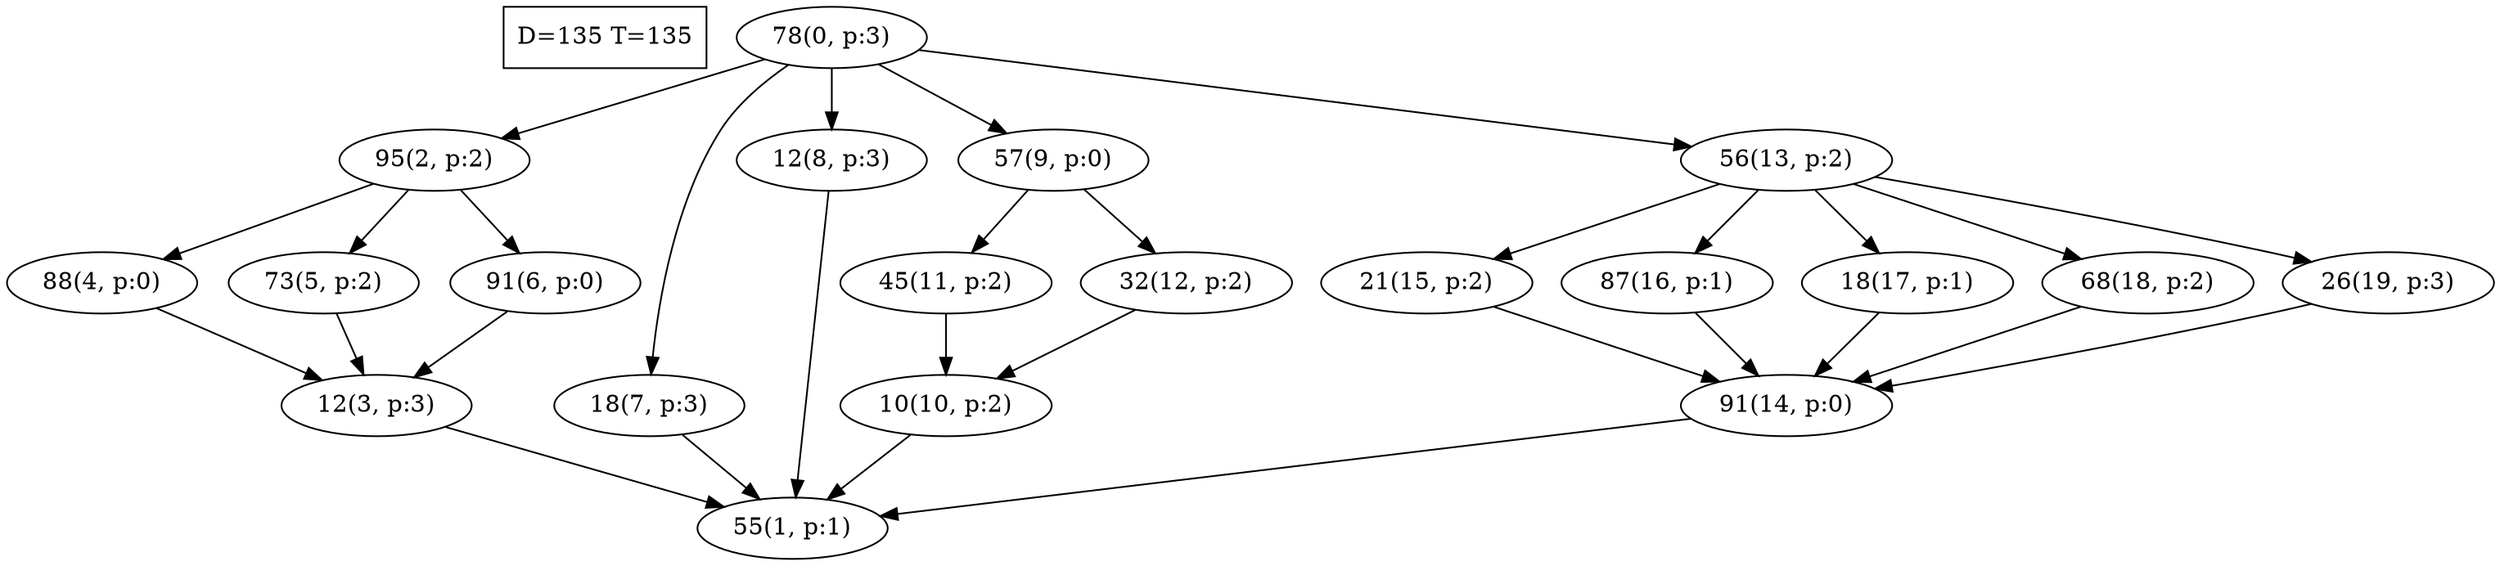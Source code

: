 digraph Task {
i [shape=box, label="D=135 T=135"]; 
0 [label="78(0, p:3)"];
1 [label="55(1, p:1)"];
2 [label="95(2, p:2)"];
3 [label="12(3, p:3)"];
4 [label="88(4, p:0)"];
5 [label="73(5, p:2)"];
6 [label="91(6, p:0)"];
7 [label="18(7, p:3)"];
8 [label="12(8, p:3)"];
9 [label="57(9, p:0)"];
10 [label="10(10, p:2)"];
11 [label="45(11, p:2)"];
12 [label="32(12, p:2)"];
13 [label="56(13, p:2)"];
14 [label="91(14, p:0)"];
15 [label="21(15, p:2)"];
16 [label="87(16, p:1)"];
17 [label="18(17, p:1)"];
18 [label="68(18, p:2)"];
19 [label="26(19, p:3)"];
0 -> 2;
0 -> 7;
0 -> 8;
0 -> 9;
0 -> 13;
2 -> 4;
2 -> 5;
2 -> 6;
3 -> 1;
4 -> 3;
5 -> 3;
6 -> 3;
7 -> 1;
8 -> 1;
9 -> 11;
9 -> 12;
10 -> 1;
11 -> 10;
12 -> 10;
13 -> 15;
13 -> 16;
13 -> 17;
13 -> 18;
13 -> 19;
14 -> 1;
15 -> 14;
16 -> 14;
17 -> 14;
18 -> 14;
19 -> 14;
}